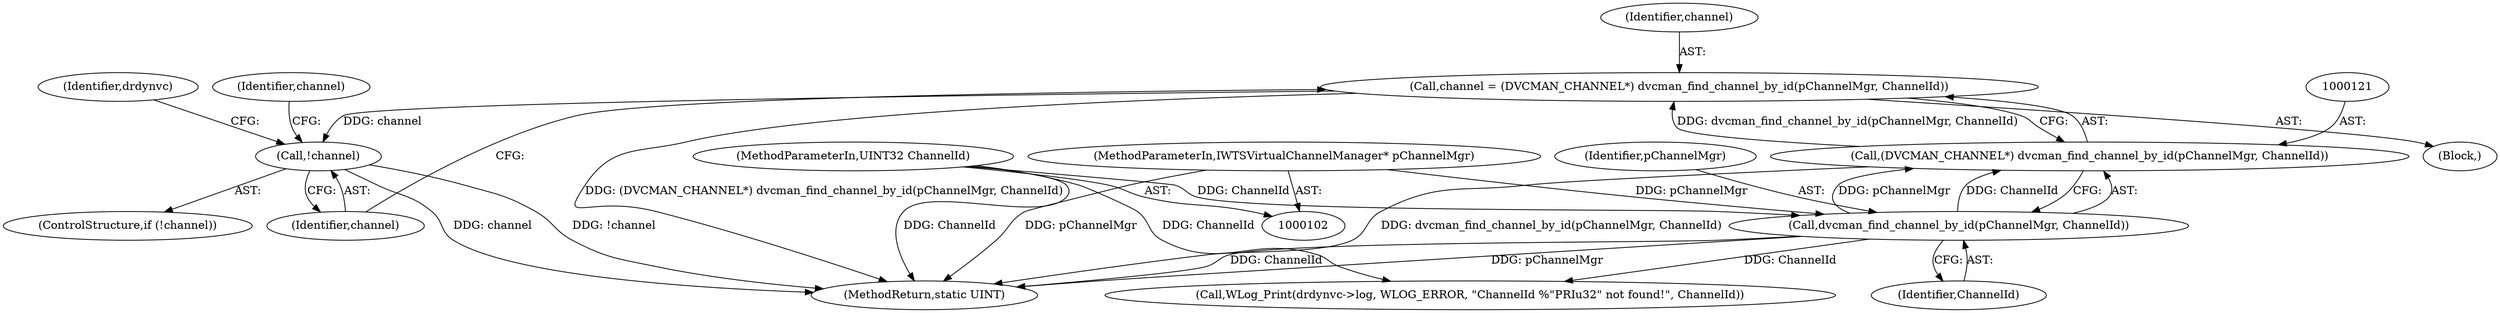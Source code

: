 digraph "0_FreeRDP_baee520e3dd9be6511c45a14c5f5e77784de1471_6@pointer" {
"1000118" [label="(Call,channel = (DVCMAN_CHANNEL*) dvcman_find_channel_by_id(pChannelMgr, ChannelId))"];
"1000120" [label="(Call,(DVCMAN_CHANNEL*) dvcman_find_channel_by_id(pChannelMgr, ChannelId))"];
"1000122" [label="(Call,dvcman_find_channel_by_id(pChannelMgr, ChannelId))"];
"1000104" [label="(MethodParameterIn,IWTSVirtualChannelManager* pChannelMgr)"];
"1000105" [label="(MethodParameterIn,UINT32 ChannelId)"];
"1000126" [label="(Call,!channel)"];
"1000140" [label="(Identifier,channel)"];
"1000118" [label="(Call,channel = (DVCMAN_CHANNEL*) dvcman_find_channel_by_id(pChannelMgr, ChannelId))"];
"1000123" [label="(Identifier,pChannelMgr)"];
"1000105" [label="(MethodParameterIn,UINT32 ChannelId)"];
"1000104" [label="(MethodParameterIn,IWTSVirtualChannelManager* pChannelMgr)"];
"1000125" [label="(ControlStructure,if (!channel))"];
"1000122" [label="(Call,dvcman_find_channel_by_id(pChannelMgr, ChannelId))"];
"1000131" [label="(Identifier,drdynvc)"];
"1000230" [label="(MethodReturn,static UINT)"];
"1000107" [label="(Block,)"];
"1000127" [label="(Identifier,channel)"];
"1000120" [label="(Call,(DVCMAN_CHANNEL*) dvcman_find_channel_by_id(pChannelMgr, ChannelId))"];
"1000124" [label="(Identifier,ChannelId)"];
"1000129" [label="(Call,WLog_Print(drdynvc->log, WLOG_ERROR, \"ChannelId %\"PRIu32\" not found!\", ChannelId))"];
"1000119" [label="(Identifier,channel)"];
"1000126" [label="(Call,!channel)"];
"1000118" -> "1000107"  [label="AST: "];
"1000118" -> "1000120"  [label="CFG: "];
"1000119" -> "1000118"  [label="AST: "];
"1000120" -> "1000118"  [label="AST: "];
"1000127" -> "1000118"  [label="CFG: "];
"1000118" -> "1000230"  [label="DDG: (DVCMAN_CHANNEL*) dvcman_find_channel_by_id(pChannelMgr, ChannelId)"];
"1000120" -> "1000118"  [label="DDG: dvcman_find_channel_by_id(pChannelMgr, ChannelId)"];
"1000118" -> "1000126"  [label="DDG: channel"];
"1000120" -> "1000122"  [label="CFG: "];
"1000121" -> "1000120"  [label="AST: "];
"1000122" -> "1000120"  [label="AST: "];
"1000120" -> "1000230"  [label="DDG: dvcman_find_channel_by_id(pChannelMgr, ChannelId)"];
"1000122" -> "1000120"  [label="DDG: pChannelMgr"];
"1000122" -> "1000120"  [label="DDG: ChannelId"];
"1000122" -> "1000124"  [label="CFG: "];
"1000123" -> "1000122"  [label="AST: "];
"1000124" -> "1000122"  [label="AST: "];
"1000122" -> "1000230"  [label="DDG: pChannelMgr"];
"1000122" -> "1000230"  [label="DDG: ChannelId"];
"1000104" -> "1000122"  [label="DDG: pChannelMgr"];
"1000105" -> "1000122"  [label="DDG: ChannelId"];
"1000122" -> "1000129"  [label="DDG: ChannelId"];
"1000104" -> "1000102"  [label="AST: "];
"1000104" -> "1000230"  [label="DDG: pChannelMgr"];
"1000105" -> "1000102"  [label="AST: "];
"1000105" -> "1000230"  [label="DDG: ChannelId"];
"1000105" -> "1000129"  [label="DDG: ChannelId"];
"1000126" -> "1000125"  [label="AST: "];
"1000126" -> "1000127"  [label="CFG: "];
"1000127" -> "1000126"  [label="AST: "];
"1000131" -> "1000126"  [label="CFG: "];
"1000140" -> "1000126"  [label="CFG: "];
"1000126" -> "1000230"  [label="DDG: !channel"];
"1000126" -> "1000230"  [label="DDG: channel"];
}
